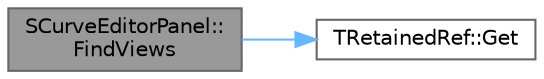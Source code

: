digraph "SCurveEditorPanel::FindViews"
{
 // INTERACTIVE_SVG=YES
 // LATEX_PDF_SIZE
  bgcolor="transparent";
  edge [fontname=Helvetica,fontsize=10,labelfontname=Helvetica,labelfontsize=10];
  node [fontname=Helvetica,fontsize=10,shape=box,height=0.2,width=0.4];
  rankdir="LR";
  Node1 [id="Node000001",label="SCurveEditorPanel::\lFindViews",height=0.2,width=0.4,color="gray40", fillcolor="grey60", style="filled", fontcolor="black",tooltip="Find all the views that the specified curve is being displayed on."];
  Node1 -> Node2 [id="edge1_Node000001_Node000002",color="steelblue1",style="solid",tooltip=" "];
  Node2 [id="Node000002",label="TRetainedRef::Get",height=0.2,width=0.4,color="grey40", fillcolor="white", style="filled",URL="$d6/d89/structTRetainedRef.html#ae4cf49337017d090b4b3fff493a370d8",tooltip=" "];
}
